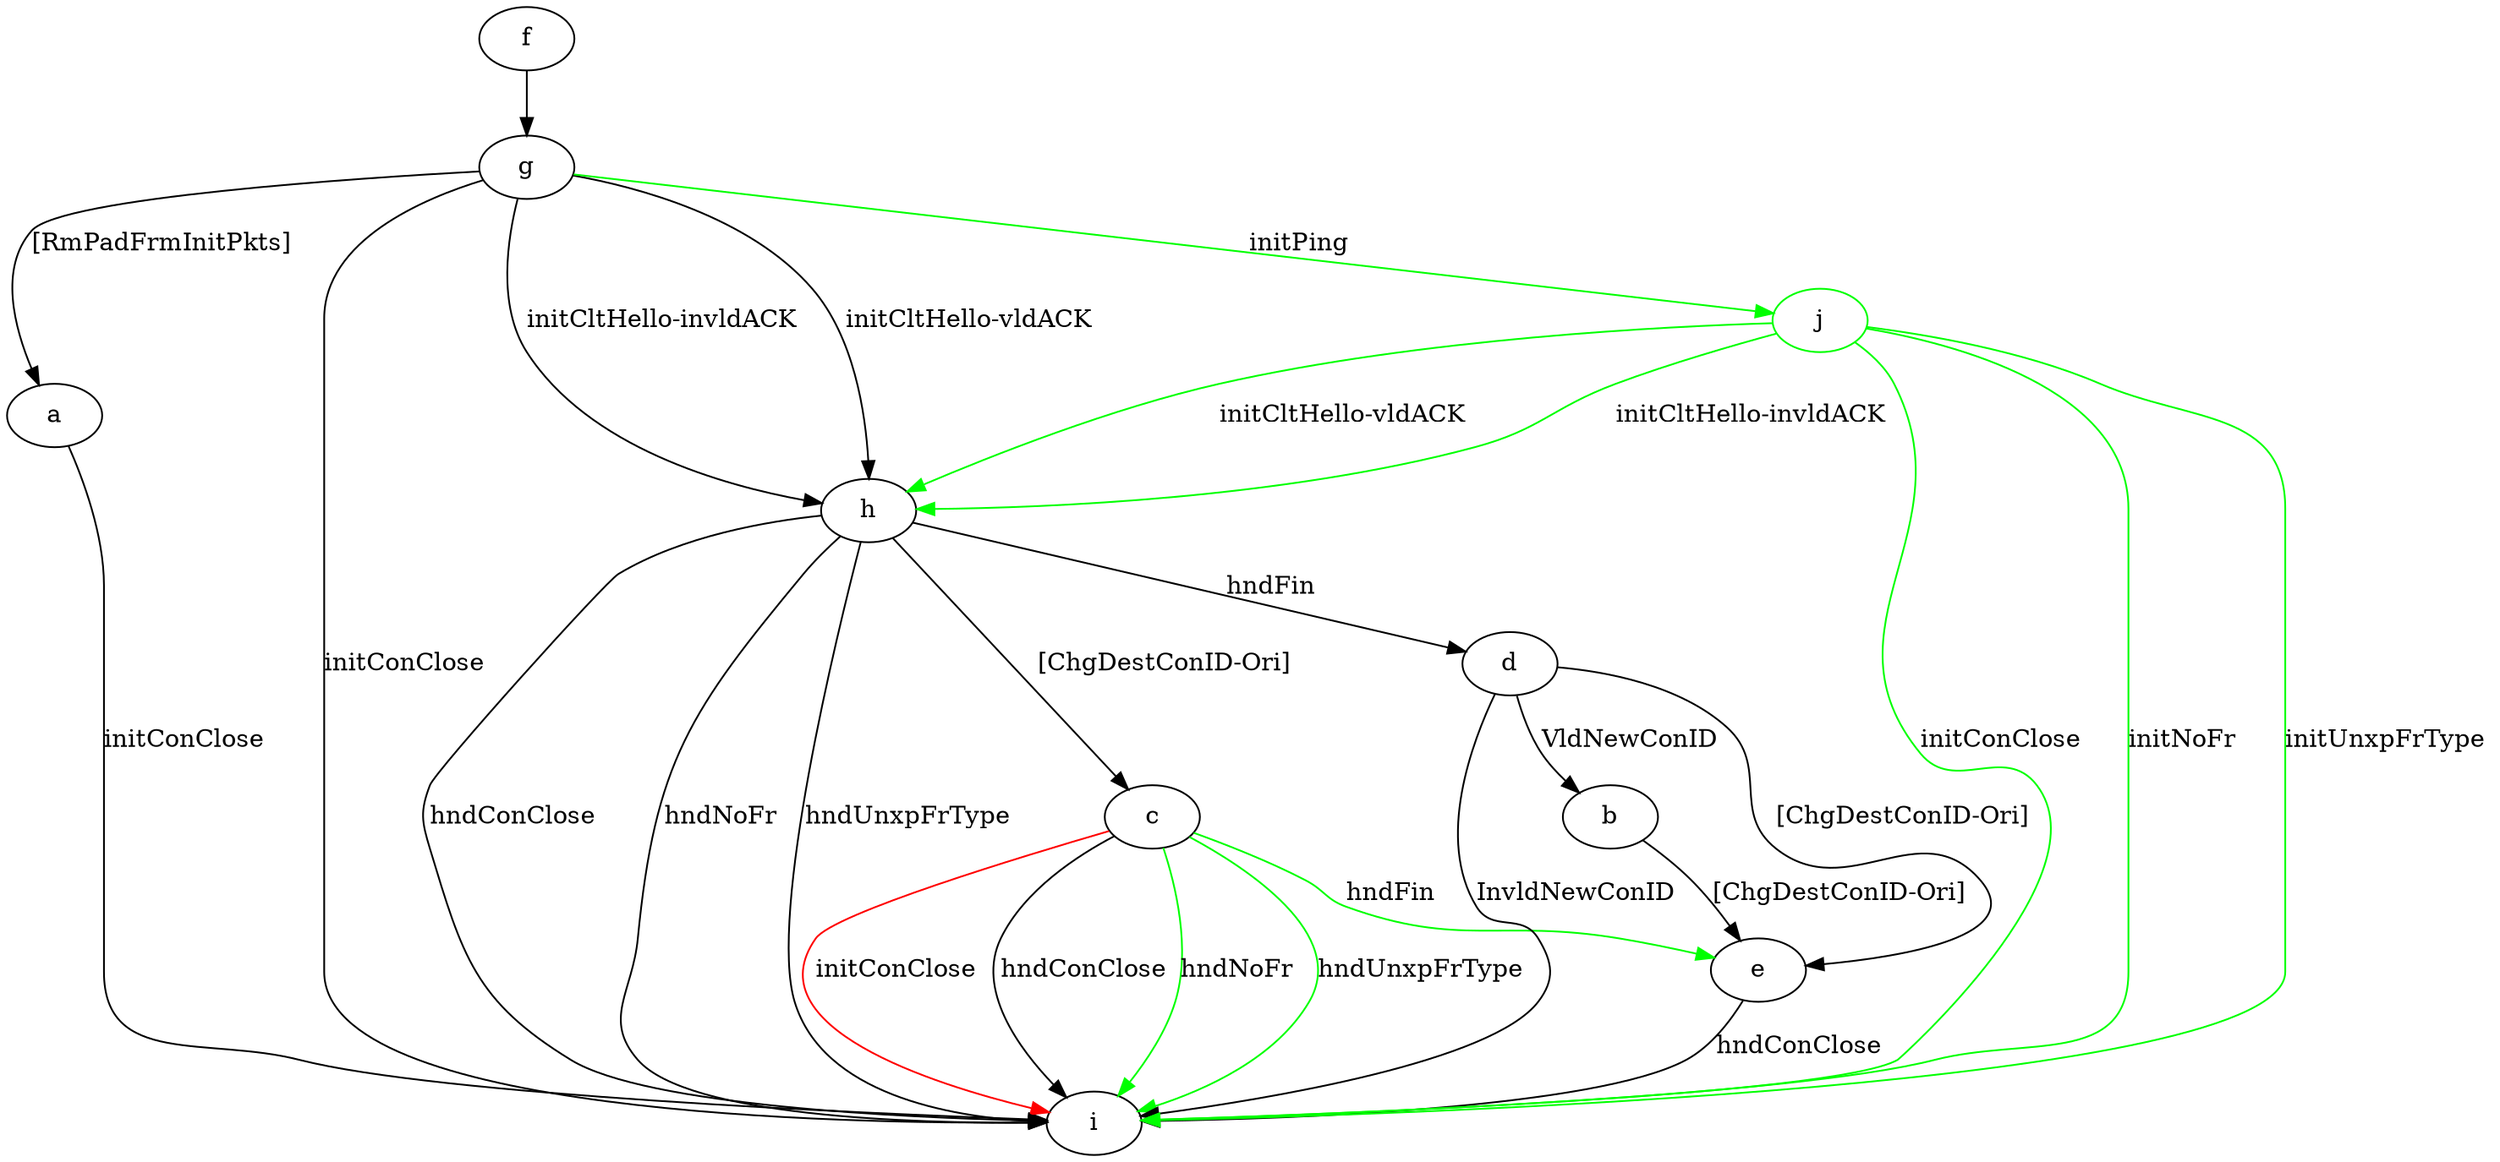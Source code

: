 digraph "" {
	a -> i	[key=0,
		label="initConClose "];
	b -> e	[key=0,
		label="[ChgDestConID-Ori] "];
	c -> e	[key=0,
		color=green,
		label="hndFin "];
	c -> i	[key=0,
		label="hndConClose "];
	c -> i	[key=1,
		color=green,
		label="hndNoFr "];
	c -> i	[key=2,
		color=green,
		label="hndUnxpFrType "];
	c -> i	[key=3,
		color=red,
		label="initConClose "];
	d -> b	[key=0,
		label="VldNewConID "];
	d -> e	[key=0,
		label="[ChgDestConID-Ori] "];
	d -> i	[key=0,
		label="InvldNewConID "];
	e -> i	[key=0,
		label="hndConClose "];
	f -> g	[key=0];
	g -> a	[key=0,
		label="[RmPadFrmInitPkts] "];
	g -> h	[key=0,
		label="initCltHello-vldACK "];
	g -> h	[key=1,
		label="initCltHello-invldACK "];
	g -> i	[key=0,
		label="initConClose "];
	j	[color=green];
	g -> j	[key=0,
		color=green,
		label="initPing "];
	h -> c	[key=0,
		label="[ChgDestConID-Ori] "];
	h -> d	[key=0,
		label="hndFin "];
	h -> i	[key=0,
		label="hndConClose "];
	h -> i	[key=1,
		label="hndNoFr "];
	h -> i	[key=2,
		label="hndUnxpFrType "];
	j -> h	[key=0,
		color=green,
		label="initCltHello-vldACK "];
	j -> h	[key=1,
		color=green,
		label="initCltHello-invldACK "];
	j -> i	[key=0,
		color=green,
		label="initConClose "];
	j -> i	[key=1,
		color=green,
		label="initNoFr "];
	j -> i	[key=2,
		color=green,
		label="initUnxpFrType "];
}
